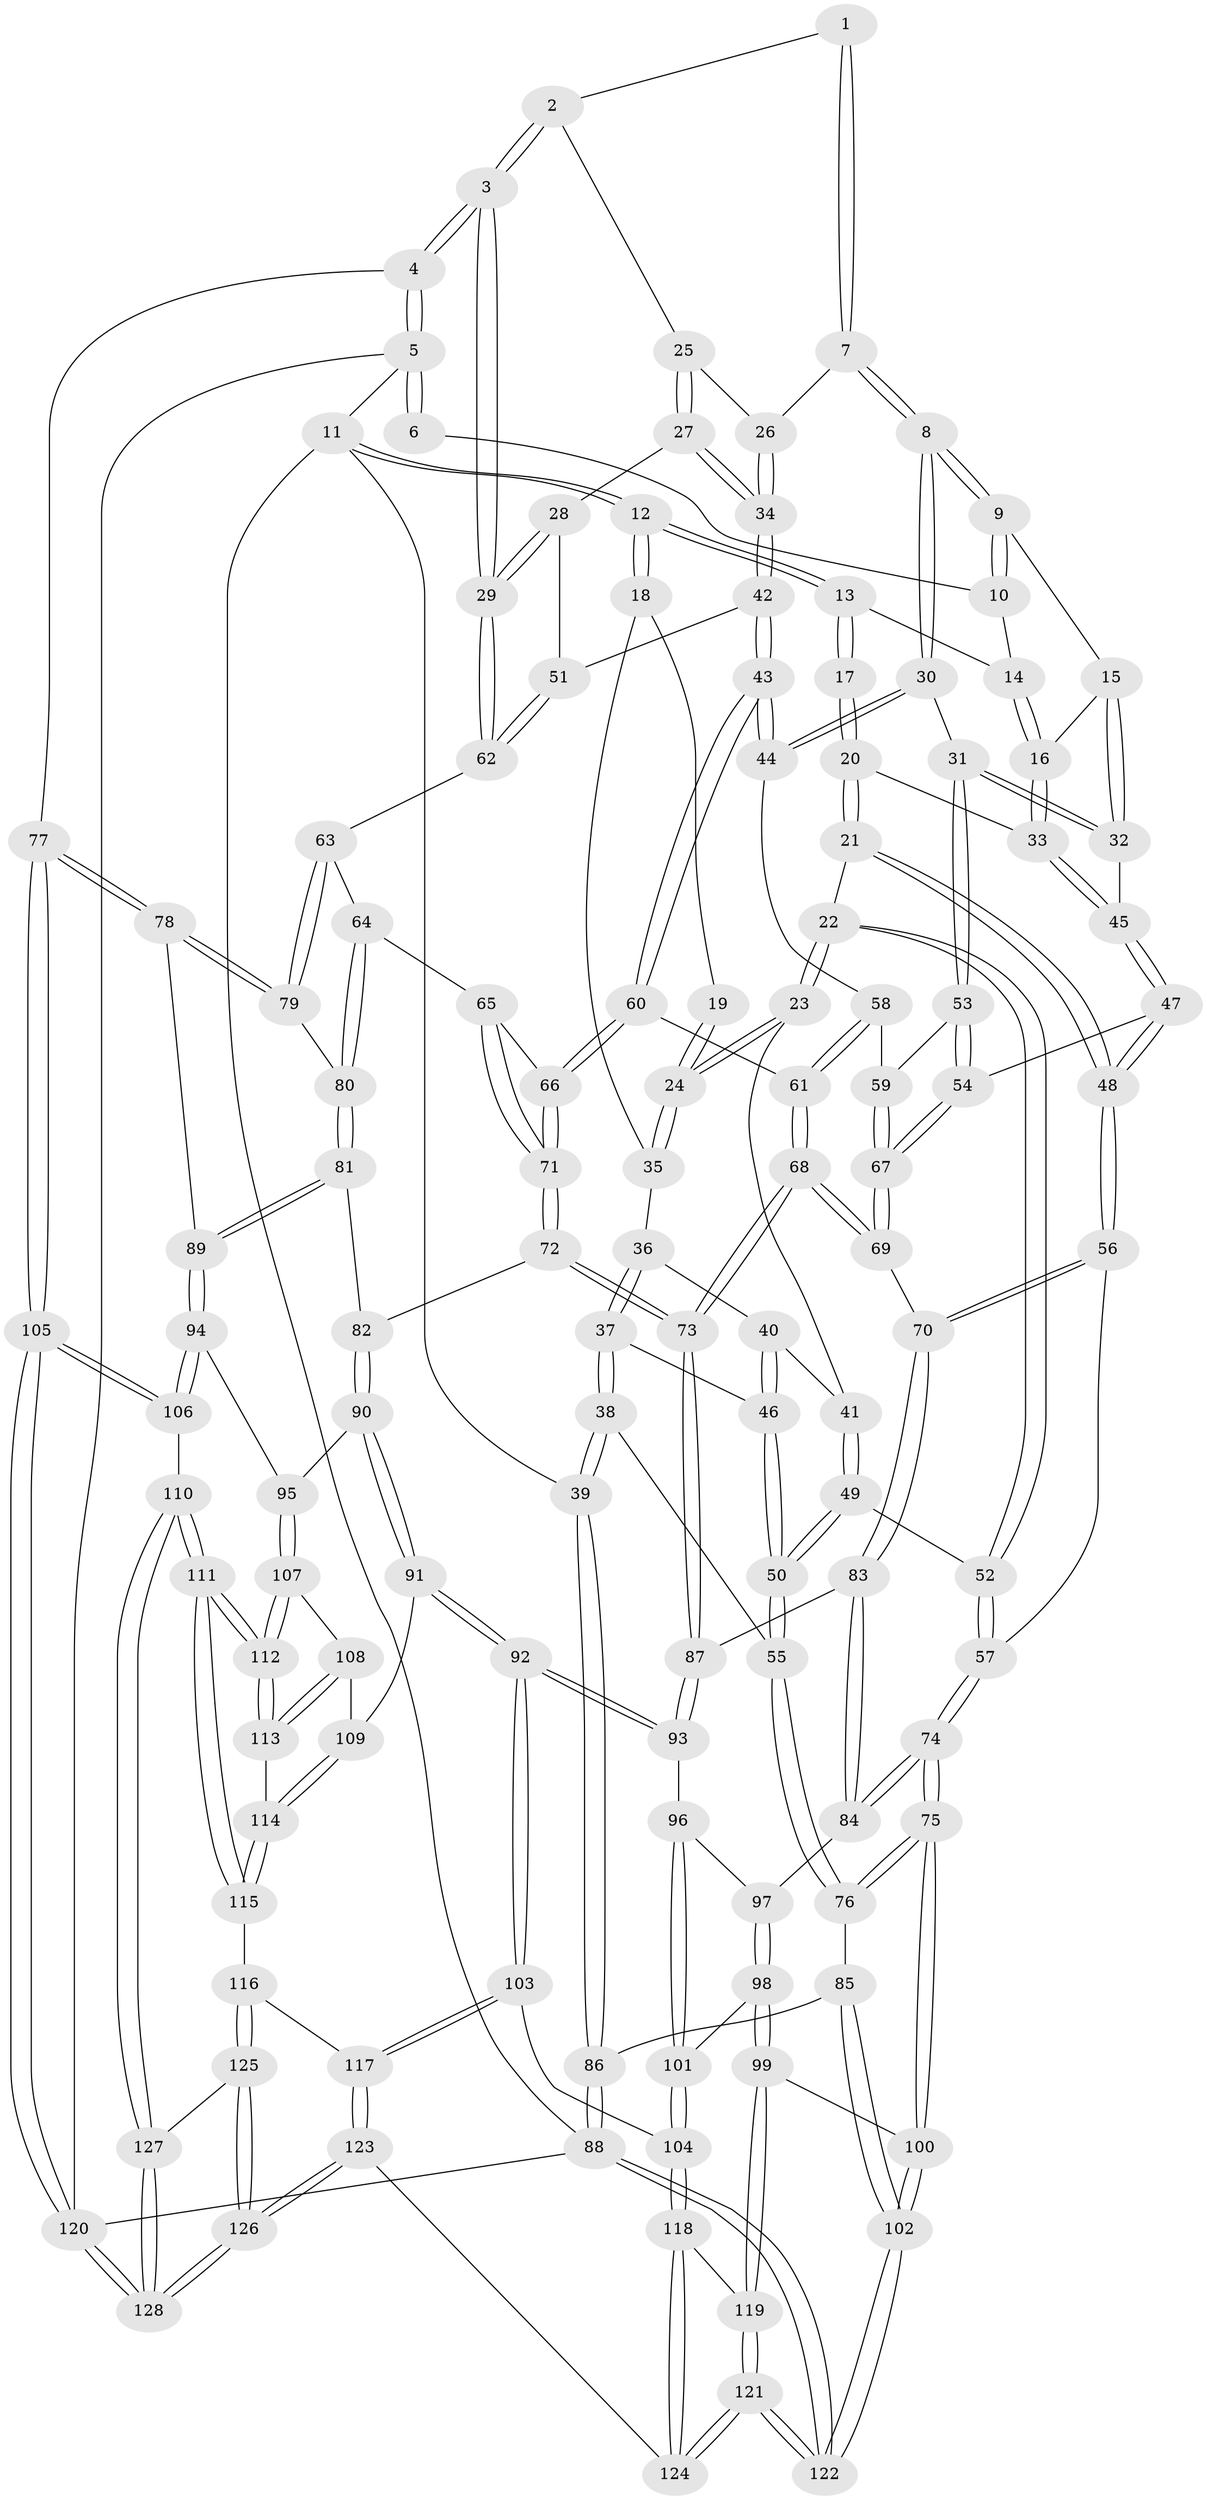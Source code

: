 // Generated by graph-tools (version 1.1) at 2025/27/03/15/25 16:27:56]
// undirected, 128 vertices, 317 edges
graph export_dot {
graph [start="1"]
  node [color=gray90,style=filled];
  1 [pos="+0.7929199651101771+0"];
  2 [pos="+0.8194009792205136+0"];
  3 [pos="+1+0.2247226115666443"];
  4 [pos="+1+0.22650887463721053"];
  5 [pos="+1+0"];
  6 [pos="+0.7922717671614341+0"];
  7 [pos="+0.6364542790356357+0.12235763989585267"];
  8 [pos="+0.6275350830087472+0.12749858286949356"];
  9 [pos="+0.583482956236009+0.08800941210966881"];
  10 [pos="+0.4602484387365505+0"];
  11 [pos="+0+0"];
  12 [pos="+0+0"];
  13 [pos="+0+0"];
  14 [pos="+0.42285561054182247+0"];
  15 [pos="+0.5202740675095817+0.11952571309785015"];
  16 [pos="+0.3813016972657541+0.06377597210072354"];
  17 [pos="+0.23452268505347146+0.07329681884464241"];
  18 [pos="+0+0"];
  19 [pos="+0.20728081998513453+0.087996474686474"];
  20 [pos="+0.364909021220272+0.09564664103976055"];
  21 [pos="+0.32782926115590133+0.1622309732286541"];
  22 [pos="+0.2142492948203734+0.18744312133552316"];
  23 [pos="+0.19870765690221795+0.17601239656260972"];
  24 [pos="+0.18557431161884066+0.15354934428718361"];
  25 [pos="+0.8270675486537212+0"];
  26 [pos="+0.7205610122127273+0.12447703248997352"];
  27 [pos="+0.8708082195714766+0.06147251661366716"];
  28 [pos="+0.971755547096528+0.13982550047782846"];
  29 [pos="+1+0.22317422392394057"];
  30 [pos="+0.6094096338027113+0.20244676721647095"];
  31 [pos="+0.5897274005618043+0.21422936299491432"];
  32 [pos="+0.5393390349715536+0.19995430726335967"];
  33 [pos="+0.37265560604585163+0.08678722824149154"];
  34 [pos="+0.7845038818297391+0.2276501839659211"];
  35 [pos="+0.05896462885682406+0.048718000314325376"];
  36 [pos="+0.059621354419886814+0.059326953186427195"];
  37 [pos="+0.02789642620425586+0.223383384080572"];
  38 [pos="+0+0.31912774343701084"];
  39 [pos="+0+0.3360800199070778"];
  40 [pos="+0.09677218924863186+0.19458148938968894"];
  41 [pos="+0.11025779259405598+0.19923095382876108"];
  42 [pos="+0.7839316560701755+0.24148741395497617"];
  43 [pos="+0.7729301778355706+0.2486963148696258"];
  44 [pos="+0.7021709002440925+0.24571433860797132"];
  45 [pos="+0.491557286810387+0.20343351388668124"];
  46 [pos="+0.07686543691065267+0.20759242450987989"];
  47 [pos="+0.4312585450293051+0.3101321618214044"];
  48 [pos="+0.3692065756807815+0.3214400024806557"];
  49 [pos="+0.1362705108053912+0.33749010161852133"];
  50 [pos="+0.130324154598039+0.340769139180518"];
  51 [pos="+0.8279181792659146+0.2574645076274549"];
  52 [pos="+0.1766266110336283+0.32400682824957283"];
  53 [pos="+0.5847859169836624+0.235783335728787"];
  54 [pos="+0.48072376309971376+0.32642374712233524"];
  55 [pos="+0.11759115391210877+0.34906779241413366"];
  56 [pos="+0.35049426768980424+0.3491173112066772"];
  57 [pos="+0.29973642665308853+0.36739145194910644"];
  58 [pos="+0.6610839462120696+0.3116484319753444"];
  59 [pos="+0.5981800823982195+0.3135305769977889"];
  60 [pos="+0.7507935562827879+0.34120773169995494"];
  61 [pos="+0.6732026885874388+0.35316179188893243"];
  62 [pos="+0.9055111718794578+0.3203093042411626"];
  63 [pos="+0.892880329565323+0.36997719762328785"];
  64 [pos="+0.8650306094732686+0.39237213598907883"];
  65 [pos="+0.8526954707330708+0.39347518942371784"];
  66 [pos="+0.7548873662044938+0.35769431942447244"];
  67 [pos="+0.568196592156853+0.40634617049297767"];
  68 [pos="+0.5933437933815772+0.45591724908121845"];
  69 [pos="+0.5753211329271426+0.42618138327785243"];
  70 [pos="+0.3908326963874891+0.4163027970166174"];
  71 [pos="+0.7274128200074398+0.47598829797221603"];
  72 [pos="+0.7113692112887724+0.5073012226897533"];
  73 [pos="+0.6122512771905461+0.5259619413407635"];
  74 [pos="+0.2262714595662609+0.5823568461278945"];
  75 [pos="+0.19934229051751093+0.5888386978007513"];
  76 [pos="+0.13869027874507817+0.5743465624319942"];
  77 [pos="+1+0.5336136470041065"];
  78 [pos="+1+0.5382167602184109"];
  79 [pos="+0.9961446507170436+0.49975674917999857"];
  80 [pos="+0.8515318939251004+0.5118804298895416"];
  81 [pos="+0.8054708934920817+0.5427670609643711"];
  82 [pos="+0.795940832402737+0.5415382279089459"];
  83 [pos="+0.4135475440739949+0.5067312499531068"];
  84 [pos="+0.2962441695094633+0.5994987807327042"];
  85 [pos="+0.13619700286586273+0.575045438233424"];
  86 [pos="+0+0.6096754581701888"];
  87 [pos="+0.5954428458516702+0.5511737203282189"];
  88 [pos="+0+1"];
  89 [pos="+0.8914479699128257+0.660044906034336"];
  90 [pos="+0.7649192927376929+0.663565242369244"];
  91 [pos="+0.6361061027899334+0.6646974118744797"];
  92 [pos="+0.5901844934169433+0.6345353038137845"];
  93 [pos="+0.5898785041829616+0.5908360098067024"];
  94 [pos="+0.8853622685092751+0.6824261019817642"];
  95 [pos="+0.8117491806836686+0.7082495477265293"];
  96 [pos="+0.3277331741214758+0.622506962002967"];
  97 [pos="+0.3007029388284183+0.6042025921634644"];
  98 [pos="+0.30470891043616416+0.7554765679938014"];
  99 [pos="+0.29610209344537114+0.7800391416971956"];
  100 [pos="+0.20381421834377011+0.7590993814010625"];
  101 [pos="+0.4099627930214807+0.710220807802089"];
  102 [pos="+0.043061500069031894+1"];
  103 [pos="+0.5010072864576519+0.7661826146857093"];
  104 [pos="+0.4880870222306408+0.7696769426287862"];
  105 [pos="+1+0.9156543596163582"];
  106 [pos="+0.932998483570709+0.7737862568656203"];
  107 [pos="+0.8024795061111348+0.7203266284024045"];
  108 [pos="+0.7357774712732343+0.7294635652964817"];
  109 [pos="+0.638422249745682+0.6674276394995043"];
  110 [pos="+0.8176946953184745+0.879278083602591"];
  111 [pos="+0.8034680870231581+0.8598583651368504"];
  112 [pos="+0.7928087630146008+0.8082731868499395"];
  113 [pos="+0.7318698761487225+0.7653697557663618"];
  114 [pos="+0.6903306323158555+0.7916638611638507"];
  115 [pos="+0.6871508857735861+0.8166276415752433"];
  116 [pos="+0.6138700250963083+0.8628711718446606"];
  117 [pos="+0.5842293001973486+0.8516187345789505"];
  118 [pos="+0.4464642692975419+0.8131090903634304"];
  119 [pos="+0.32580520040824396+0.8208701687273056"];
  120 [pos="+1+1"];
  121 [pos="+0+1"];
  122 [pos="+0+1"];
  123 [pos="+0.4502280100151273+1"];
  124 [pos="+0.3848305933958143+1"];
  125 [pos="+0.6153032359420689+0.8649705200306993"];
  126 [pos="+0.7075253168161211+1"];
  127 [pos="+0.8177504137983376+0.9349255996509335"];
  128 [pos="+0.8810860862555479+1"];
  1 -- 2;
  1 -- 7;
  1 -- 7;
  2 -- 3;
  2 -- 3;
  2 -- 25;
  3 -- 4;
  3 -- 4;
  3 -- 29;
  3 -- 29;
  4 -- 5;
  4 -- 5;
  4 -- 77;
  5 -- 6;
  5 -- 6;
  5 -- 11;
  5 -- 120;
  6 -- 10;
  7 -- 8;
  7 -- 8;
  7 -- 26;
  8 -- 9;
  8 -- 9;
  8 -- 30;
  8 -- 30;
  9 -- 10;
  9 -- 10;
  9 -- 15;
  10 -- 14;
  11 -- 12;
  11 -- 12;
  11 -- 39;
  11 -- 88;
  12 -- 13;
  12 -- 13;
  12 -- 18;
  12 -- 18;
  13 -- 14;
  13 -- 17;
  13 -- 17;
  14 -- 16;
  14 -- 16;
  15 -- 16;
  15 -- 32;
  15 -- 32;
  16 -- 33;
  16 -- 33;
  17 -- 20;
  17 -- 20;
  18 -- 19;
  18 -- 35;
  19 -- 24;
  19 -- 24;
  20 -- 21;
  20 -- 21;
  20 -- 33;
  21 -- 22;
  21 -- 48;
  21 -- 48;
  22 -- 23;
  22 -- 23;
  22 -- 52;
  22 -- 52;
  23 -- 24;
  23 -- 24;
  23 -- 41;
  24 -- 35;
  24 -- 35;
  25 -- 26;
  25 -- 27;
  25 -- 27;
  26 -- 34;
  26 -- 34;
  27 -- 28;
  27 -- 34;
  27 -- 34;
  28 -- 29;
  28 -- 29;
  28 -- 51;
  29 -- 62;
  29 -- 62;
  30 -- 31;
  30 -- 44;
  30 -- 44;
  31 -- 32;
  31 -- 32;
  31 -- 53;
  31 -- 53;
  32 -- 45;
  33 -- 45;
  33 -- 45;
  34 -- 42;
  34 -- 42;
  35 -- 36;
  36 -- 37;
  36 -- 37;
  36 -- 40;
  37 -- 38;
  37 -- 38;
  37 -- 46;
  38 -- 39;
  38 -- 39;
  38 -- 55;
  39 -- 86;
  39 -- 86;
  40 -- 41;
  40 -- 46;
  40 -- 46;
  41 -- 49;
  41 -- 49;
  42 -- 43;
  42 -- 43;
  42 -- 51;
  43 -- 44;
  43 -- 44;
  43 -- 60;
  43 -- 60;
  44 -- 58;
  45 -- 47;
  45 -- 47;
  46 -- 50;
  46 -- 50;
  47 -- 48;
  47 -- 48;
  47 -- 54;
  48 -- 56;
  48 -- 56;
  49 -- 50;
  49 -- 50;
  49 -- 52;
  50 -- 55;
  50 -- 55;
  51 -- 62;
  51 -- 62;
  52 -- 57;
  52 -- 57;
  53 -- 54;
  53 -- 54;
  53 -- 59;
  54 -- 67;
  54 -- 67;
  55 -- 76;
  55 -- 76;
  56 -- 57;
  56 -- 70;
  56 -- 70;
  57 -- 74;
  57 -- 74;
  58 -- 59;
  58 -- 61;
  58 -- 61;
  59 -- 67;
  59 -- 67;
  60 -- 61;
  60 -- 66;
  60 -- 66;
  61 -- 68;
  61 -- 68;
  62 -- 63;
  63 -- 64;
  63 -- 79;
  63 -- 79;
  64 -- 65;
  64 -- 80;
  64 -- 80;
  65 -- 66;
  65 -- 71;
  65 -- 71;
  66 -- 71;
  66 -- 71;
  67 -- 69;
  67 -- 69;
  68 -- 69;
  68 -- 69;
  68 -- 73;
  68 -- 73;
  69 -- 70;
  70 -- 83;
  70 -- 83;
  71 -- 72;
  71 -- 72;
  72 -- 73;
  72 -- 73;
  72 -- 82;
  73 -- 87;
  73 -- 87;
  74 -- 75;
  74 -- 75;
  74 -- 84;
  74 -- 84;
  75 -- 76;
  75 -- 76;
  75 -- 100;
  75 -- 100;
  76 -- 85;
  77 -- 78;
  77 -- 78;
  77 -- 105;
  77 -- 105;
  78 -- 79;
  78 -- 79;
  78 -- 89;
  79 -- 80;
  80 -- 81;
  80 -- 81;
  81 -- 82;
  81 -- 89;
  81 -- 89;
  82 -- 90;
  82 -- 90;
  83 -- 84;
  83 -- 84;
  83 -- 87;
  84 -- 97;
  85 -- 86;
  85 -- 102;
  85 -- 102;
  86 -- 88;
  86 -- 88;
  87 -- 93;
  87 -- 93;
  88 -- 122;
  88 -- 122;
  88 -- 120;
  89 -- 94;
  89 -- 94;
  90 -- 91;
  90 -- 91;
  90 -- 95;
  91 -- 92;
  91 -- 92;
  91 -- 109;
  92 -- 93;
  92 -- 93;
  92 -- 103;
  92 -- 103;
  93 -- 96;
  94 -- 95;
  94 -- 106;
  94 -- 106;
  95 -- 107;
  95 -- 107;
  96 -- 97;
  96 -- 101;
  96 -- 101;
  97 -- 98;
  97 -- 98;
  98 -- 99;
  98 -- 99;
  98 -- 101;
  99 -- 100;
  99 -- 119;
  99 -- 119;
  100 -- 102;
  100 -- 102;
  101 -- 104;
  101 -- 104;
  102 -- 122;
  102 -- 122;
  103 -- 104;
  103 -- 117;
  103 -- 117;
  104 -- 118;
  104 -- 118;
  105 -- 106;
  105 -- 106;
  105 -- 120;
  105 -- 120;
  106 -- 110;
  107 -- 108;
  107 -- 112;
  107 -- 112;
  108 -- 109;
  108 -- 113;
  108 -- 113;
  109 -- 114;
  109 -- 114;
  110 -- 111;
  110 -- 111;
  110 -- 127;
  110 -- 127;
  111 -- 112;
  111 -- 112;
  111 -- 115;
  111 -- 115;
  112 -- 113;
  112 -- 113;
  113 -- 114;
  114 -- 115;
  114 -- 115;
  115 -- 116;
  116 -- 117;
  116 -- 125;
  116 -- 125;
  117 -- 123;
  117 -- 123;
  118 -- 119;
  118 -- 124;
  118 -- 124;
  119 -- 121;
  119 -- 121;
  120 -- 128;
  120 -- 128;
  121 -- 122;
  121 -- 122;
  121 -- 124;
  121 -- 124;
  123 -- 124;
  123 -- 126;
  123 -- 126;
  125 -- 126;
  125 -- 126;
  125 -- 127;
  126 -- 128;
  126 -- 128;
  127 -- 128;
  127 -- 128;
}
